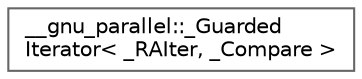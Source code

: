 digraph "Graphical Class Hierarchy"
{
 // LATEX_PDF_SIZE
  bgcolor="transparent";
  edge [fontname=Helvetica,fontsize=10,labelfontname=Helvetica,labelfontsize=10];
  node [fontname=Helvetica,fontsize=10,shape=box,height=0.2,width=0.4];
  rankdir="LR";
  Node0 [id="Node000000",label="__gnu_parallel::_Guarded\lIterator\< _RAIter, _Compare \>",height=0.2,width=0.4,color="grey40", fillcolor="white", style="filled",URL="$class____gnu__parallel_1_1___guarded_iterator.html",tooltip="_Iterator wrapper supporting an implicit supremum at the end of the sequence, dominating all comparis..."];
}
